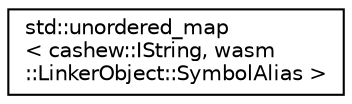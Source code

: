 digraph "Graphical Class Hierarchy"
{
  edge [fontname="Helvetica",fontsize="10",labelfontname="Helvetica",labelfontsize="10"];
  node [fontname="Helvetica",fontsize="10",shape=record];
  rankdir="LR";
  Node0 [label="std::unordered_map\l\< cashew::IString, wasm\l::LinkerObject::SymbolAlias \>",height=0.2,width=0.4,color="black", fillcolor="white", style="filled",URL="$classstd_1_1unordered__map.html"];
}
